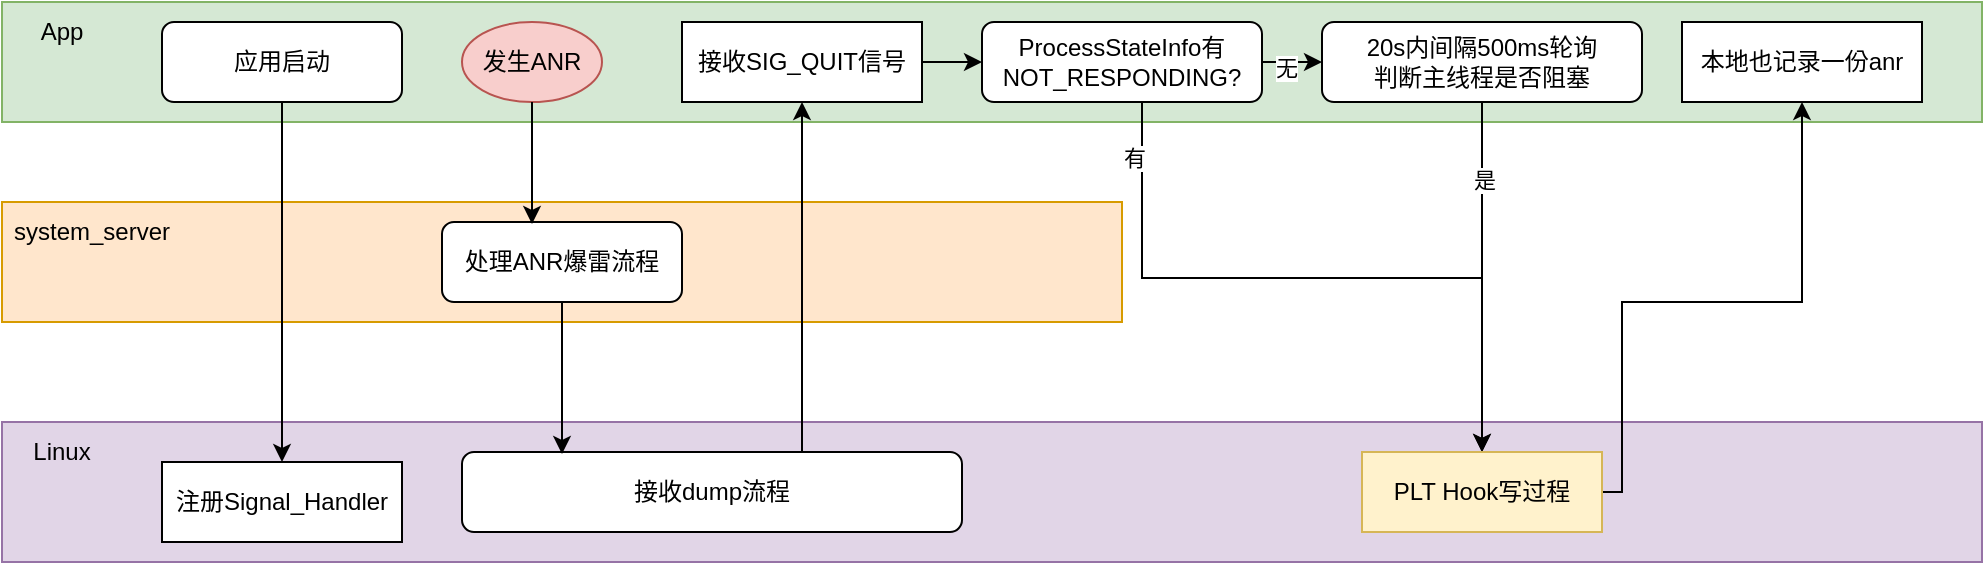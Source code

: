 <mxfile version="26.0.2">
  <diagram name="第 1 页" id="r-rNKYdTGbdnn9lgRy3b">
    <mxGraphModel dx="1434" dy="761" grid="1" gridSize="10" guides="1" tooltips="1" connect="1" arrows="1" fold="1" page="1" pageScale="1" pageWidth="827" pageHeight="1169" math="0" shadow="0">
      <root>
        <mxCell id="0" />
        <mxCell id="1" parent="0" />
        <mxCell id="sG7W7haIXL1fbGflKKUQ-9" value="" style="rounded=0;whiteSpace=wrap;html=1;fillColor=#ffe6cc;strokeColor=#d79b00;" vertex="1" parent="1">
          <mxGeometry x="40" y="220" width="560" height="60" as="geometry" />
        </mxCell>
        <mxCell id="sG7W7haIXL1fbGflKKUQ-6" value="" style="rounded=0;whiteSpace=wrap;html=1;fillColor=#d5e8d4;strokeColor=#82b366;" vertex="1" parent="1">
          <mxGeometry x="40" y="120" width="990" height="60" as="geometry" />
        </mxCell>
        <mxCell id="sG7W7haIXL1fbGflKKUQ-4" value="" style="rounded=0;whiteSpace=wrap;html=1;fillColor=#e1d5e7;strokeColor=#9673a6;" vertex="1" parent="1">
          <mxGeometry x="40" y="330" width="990" height="70" as="geometry" />
        </mxCell>
        <mxCell id="sG7W7haIXL1fbGflKKUQ-3" style="edgeStyle=orthogonalEdgeStyle;rounded=0;orthogonalLoop=1;jettySize=auto;html=1;exitX=0.5;exitY=1;exitDx=0;exitDy=0;entryX=0.5;entryY=0;entryDx=0;entryDy=0;" edge="1" parent="1" source="sG7W7haIXL1fbGflKKUQ-1" target="sG7W7haIXL1fbGflKKUQ-2">
          <mxGeometry relative="1" as="geometry" />
        </mxCell>
        <mxCell id="sG7W7haIXL1fbGflKKUQ-1" value="应用启动" style="rounded=1;whiteSpace=wrap;html=1;" vertex="1" parent="1">
          <mxGeometry x="120" y="130" width="120" height="40" as="geometry" />
        </mxCell>
        <mxCell id="sG7W7haIXL1fbGflKKUQ-2" value="注册Signal_Handler" style="rounded=0;whiteSpace=wrap;html=1;" vertex="1" parent="1">
          <mxGeometry x="120" y="350" width="120" height="40" as="geometry" />
        </mxCell>
        <mxCell id="sG7W7haIXL1fbGflKKUQ-5" value="Linux" style="text;html=1;align=center;verticalAlign=middle;whiteSpace=wrap;rounded=0;" vertex="1" parent="1">
          <mxGeometry x="40" y="330" width="60" height="30" as="geometry" />
        </mxCell>
        <mxCell id="sG7W7haIXL1fbGflKKUQ-7" value="App" style="text;html=1;align=center;verticalAlign=middle;whiteSpace=wrap;rounded=0;" vertex="1" parent="1">
          <mxGeometry x="40" y="120" width="60" height="30" as="geometry" />
        </mxCell>
        <mxCell id="sG7W7haIXL1fbGflKKUQ-8" value="发生ANR" style="ellipse;whiteSpace=wrap;html=1;fillColor=#f8cecc;strokeColor=#b85450;" vertex="1" parent="1">
          <mxGeometry x="270" y="130" width="70" height="40" as="geometry" />
        </mxCell>
        <mxCell id="sG7W7haIXL1fbGflKKUQ-10" value="system_server" style="text;html=1;align=center;verticalAlign=middle;whiteSpace=wrap;rounded=0;" vertex="1" parent="1">
          <mxGeometry x="40" y="220" width="90" height="30" as="geometry" />
        </mxCell>
        <mxCell id="sG7W7haIXL1fbGflKKUQ-11" value="处理ANR爆雷流程" style="rounded=1;whiteSpace=wrap;html=1;" vertex="1" parent="1">
          <mxGeometry x="260" y="230" width="120" height="40" as="geometry" />
        </mxCell>
        <mxCell id="sG7W7haIXL1fbGflKKUQ-15" style="edgeStyle=orthogonalEdgeStyle;rounded=0;orthogonalLoop=1;jettySize=auto;html=1;entryX=0.5;entryY=1;entryDx=0;entryDy=0;exitX=0.68;exitY=0.05;exitDx=0;exitDy=0;exitPerimeter=0;" edge="1" parent="1" source="sG7W7haIXL1fbGflKKUQ-12" target="sG7W7haIXL1fbGflKKUQ-14">
          <mxGeometry relative="1" as="geometry">
            <mxPoint x="440" y="340" as="sourcePoint" />
          </mxGeometry>
        </mxCell>
        <mxCell id="sG7W7haIXL1fbGflKKUQ-12" value="接收dump流程" style="rounded=1;whiteSpace=wrap;html=1;" vertex="1" parent="1">
          <mxGeometry x="270" y="345" width="250" height="40" as="geometry" />
        </mxCell>
        <mxCell id="sG7W7haIXL1fbGflKKUQ-13" style="edgeStyle=orthogonalEdgeStyle;rounded=0;orthogonalLoop=1;jettySize=auto;html=1;exitX=0.5;exitY=1;exitDx=0;exitDy=0;entryX=0.2;entryY=0.025;entryDx=0;entryDy=0;entryPerimeter=0;" edge="1" parent="1" source="sG7W7haIXL1fbGflKKUQ-11" target="sG7W7haIXL1fbGflKKUQ-12">
          <mxGeometry relative="1" as="geometry">
            <mxPoint x="320" y="340" as="targetPoint" />
          </mxGeometry>
        </mxCell>
        <mxCell id="sG7W7haIXL1fbGflKKUQ-17" style="edgeStyle=orthogonalEdgeStyle;rounded=0;orthogonalLoop=1;jettySize=auto;html=1;exitX=1;exitY=0.5;exitDx=0;exitDy=0;" edge="1" parent="1" source="sG7W7haIXL1fbGflKKUQ-14" target="sG7W7haIXL1fbGflKKUQ-16">
          <mxGeometry relative="1" as="geometry" />
        </mxCell>
        <mxCell id="sG7W7haIXL1fbGflKKUQ-14" value="接收SIG_QUIT信号" style="rounded=0;whiteSpace=wrap;html=1;" vertex="1" parent="1">
          <mxGeometry x="380" y="130" width="120" height="40" as="geometry" />
        </mxCell>
        <mxCell id="sG7W7haIXL1fbGflKKUQ-19" style="edgeStyle=orthogonalEdgeStyle;rounded=0;orthogonalLoop=1;jettySize=auto;html=1;exitX=1;exitY=0.5;exitDx=0;exitDy=0;entryX=0;entryY=0.5;entryDx=0;entryDy=0;" edge="1" parent="1" source="sG7W7haIXL1fbGflKKUQ-16" target="sG7W7haIXL1fbGflKKUQ-18">
          <mxGeometry relative="1" as="geometry" />
        </mxCell>
        <mxCell id="sG7W7haIXL1fbGflKKUQ-21" value="无" style="edgeLabel;html=1;align=center;verticalAlign=middle;resizable=0;points=[];" vertex="1" connectable="0" parent="sG7W7haIXL1fbGflKKUQ-19">
          <mxGeometry x="-0.2" y="-3" relative="1" as="geometry">
            <mxPoint as="offset" />
          </mxGeometry>
        </mxCell>
        <mxCell id="sG7W7haIXL1fbGflKKUQ-23" style="edgeStyle=orthogonalEdgeStyle;rounded=0;orthogonalLoop=1;jettySize=auto;html=1;exitX=0.5;exitY=1;exitDx=0;exitDy=0;entryX=0.5;entryY=0;entryDx=0;entryDy=0;" edge="1" parent="1" source="sG7W7haIXL1fbGflKKUQ-16" target="sG7W7haIXL1fbGflKKUQ-20">
          <mxGeometry relative="1" as="geometry">
            <Array as="points">
              <mxPoint x="610" y="170" />
              <mxPoint x="610" y="258" />
              <mxPoint x="780" y="258" />
            </Array>
          </mxGeometry>
        </mxCell>
        <mxCell id="sG7W7haIXL1fbGflKKUQ-24" value="有" style="edgeLabel;html=1;align=center;verticalAlign=middle;resizable=0;points=[];" vertex="1" connectable="0" parent="sG7W7haIXL1fbGflKKUQ-23">
          <mxGeometry x="-0.786" y="-4" relative="1" as="geometry">
            <mxPoint as="offset" />
          </mxGeometry>
        </mxCell>
        <mxCell id="sG7W7haIXL1fbGflKKUQ-16" value="ProcessStateInfo有NOT_RESPONDING?" style="rounded=1;whiteSpace=wrap;html=1;" vertex="1" parent="1">
          <mxGeometry x="530" y="130" width="140" height="40" as="geometry" />
        </mxCell>
        <mxCell id="sG7W7haIXL1fbGflKKUQ-22" style="edgeStyle=orthogonalEdgeStyle;rounded=0;orthogonalLoop=1;jettySize=auto;html=1;exitX=0.5;exitY=1;exitDx=0;exitDy=0;" edge="1" parent="1" source="sG7W7haIXL1fbGflKKUQ-18" target="sG7W7haIXL1fbGflKKUQ-20">
          <mxGeometry relative="1" as="geometry" />
        </mxCell>
        <mxCell id="sG7W7haIXL1fbGflKKUQ-25" value="是" style="edgeLabel;html=1;align=center;verticalAlign=middle;resizable=0;points=[];" vertex="1" connectable="0" parent="sG7W7haIXL1fbGflKKUQ-22">
          <mxGeometry x="-0.554" y="1" relative="1" as="geometry">
            <mxPoint as="offset" />
          </mxGeometry>
        </mxCell>
        <mxCell id="sG7W7haIXL1fbGflKKUQ-18" value="20s内间隔500ms轮询&lt;div&gt;判断主线程是否阻塞&lt;/div&gt;" style="rounded=1;whiteSpace=wrap;html=1;" vertex="1" parent="1">
          <mxGeometry x="700" y="130" width="160" height="40" as="geometry" />
        </mxCell>
        <mxCell id="sG7W7haIXL1fbGflKKUQ-27" style="edgeStyle=orthogonalEdgeStyle;rounded=0;orthogonalLoop=1;jettySize=auto;html=1;exitX=1;exitY=0.5;exitDx=0;exitDy=0;entryX=0.5;entryY=1;entryDx=0;entryDy=0;" edge="1" parent="1" source="sG7W7haIXL1fbGflKKUQ-20" target="sG7W7haIXL1fbGflKKUQ-26">
          <mxGeometry relative="1" as="geometry">
            <Array as="points">
              <mxPoint x="850" y="365" />
              <mxPoint x="850" y="270" />
              <mxPoint x="940" y="270" />
            </Array>
          </mxGeometry>
        </mxCell>
        <mxCell id="sG7W7haIXL1fbGflKKUQ-20" value="PLT Hook写过程" style="rounded=0;whiteSpace=wrap;html=1;fillColor=#fff2cc;strokeColor=#d6b656;" vertex="1" parent="1">
          <mxGeometry x="720" y="345" width="120" height="40" as="geometry" />
        </mxCell>
        <mxCell id="sG7W7haIXL1fbGflKKUQ-26" value="本地也记录一份anr" style="rounded=0;whiteSpace=wrap;html=1;" vertex="1" parent="1">
          <mxGeometry x="880" y="130" width="120" height="40" as="geometry" />
        </mxCell>
        <mxCell id="sG7W7haIXL1fbGflKKUQ-28" style="edgeStyle=orthogonalEdgeStyle;rounded=0;orthogonalLoop=1;jettySize=auto;html=1;exitX=0.5;exitY=1;exitDx=0;exitDy=0;entryX=0.375;entryY=0.025;entryDx=0;entryDy=0;entryPerimeter=0;" edge="1" parent="1" source="sG7W7haIXL1fbGflKKUQ-8" target="sG7W7haIXL1fbGflKKUQ-11">
          <mxGeometry relative="1" as="geometry" />
        </mxCell>
      </root>
    </mxGraphModel>
  </diagram>
</mxfile>
